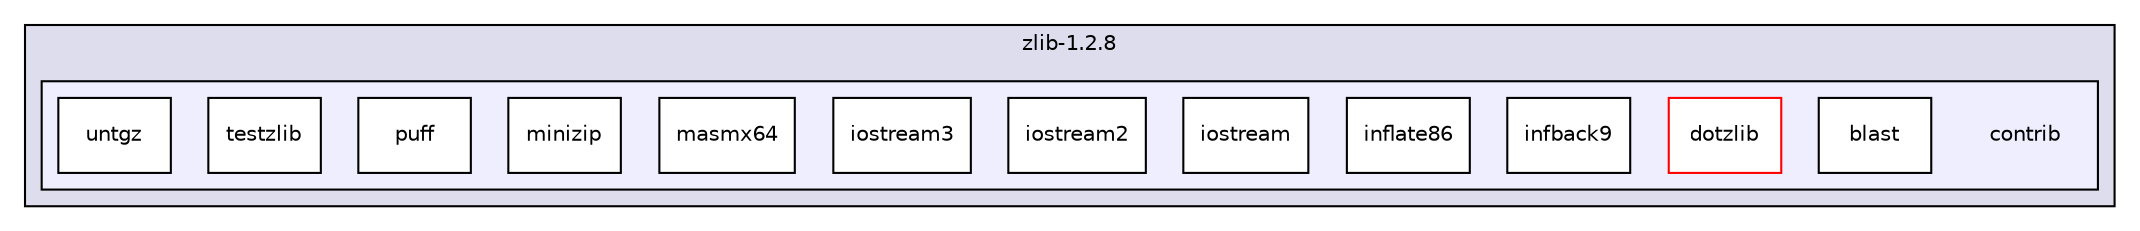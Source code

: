 digraph "zlib/zlib-1.2.8/contrib" {
  compound=true
  node [ fontsize="10", fontname="Helvetica"];
  edge [ labelfontsize="10", labelfontname="Helvetica"];
  subgraph clusterdir_ee608a8abb8a8878bf325fc634e1cabc {
    graph [ bgcolor="#ddddee", pencolor="black", label="zlib-1.2.8" fontname="Helvetica", fontsize="10", URL="dir_ee608a8abb8a8878bf325fc634e1cabc.html"]
  subgraph clusterdir_e0c029cd5149dae73dc2b47aa4b1f108 {
    graph [ bgcolor="#eeeeff", pencolor="black", label="" URL="dir_e0c029cd5149dae73dc2b47aa4b1f108.html"];
    dir_e0c029cd5149dae73dc2b47aa4b1f108 [shape=plaintext label="contrib"];
    dir_fa2b918e00ed00f25f378ff0e5c6a868 [shape=box label="blast" color="black" fillcolor="white" style="filled" URL="dir_fa2b918e00ed00f25f378ff0e5c6a868.html"];
    dir_fe3ceb25ca395b6dc476c6b728b02248 [shape=box label="dotzlib" color="red" fillcolor="white" style="filled" URL="dir_fe3ceb25ca395b6dc476c6b728b02248.html"];
    dir_26fab2b88703e7c9947074b02bb22673 [shape=box label="infback9" color="black" fillcolor="white" style="filled" URL="dir_26fab2b88703e7c9947074b02bb22673.html"];
    dir_64f1a8c227cecaf8beb036141d1e3430 [shape=box label="inflate86" color="black" fillcolor="white" style="filled" URL="dir_64f1a8c227cecaf8beb036141d1e3430.html"];
    dir_1ef98d24809be2b2bcbad82987084e9a [shape=box label="iostream" color="black" fillcolor="white" style="filled" URL="dir_1ef98d24809be2b2bcbad82987084e9a.html"];
    dir_216da6e19b2ed6d26f652968449f9a18 [shape=box label="iostream2" color="black" fillcolor="white" style="filled" URL="dir_216da6e19b2ed6d26f652968449f9a18.html"];
    dir_a8fea5ec03e433c137caafae55972a76 [shape=box label="iostream3" color="black" fillcolor="white" style="filled" URL="dir_a8fea5ec03e433c137caafae55972a76.html"];
    dir_b19af6db2284fea4e0d19dcaaa5e9cf6 [shape=box label="masmx64" color="black" fillcolor="white" style="filled" URL="dir_b19af6db2284fea4e0d19dcaaa5e9cf6.html"];
    dir_e28247565dab7b2155a19cefd8767db4 [shape=box label="minizip" color="black" fillcolor="white" style="filled" URL="dir_e28247565dab7b2155a19cefd8767db4.html"];
    dir_e4bd0115b9024a3dbf6e8a0f2e4eec9d [shape=box label="puff" color="black" fillcolor="white" style="filled" URL="dir_e4bd0115b9024a3dbf6e8a0f2e4eec9d.html"];
    dir_b8cf0f9be44ed826a2d908317d328e78 [shape=box label="testzlib" color="black" fillcolor="white" style="filled" URL="dir_b8cf0f9be44ed826a2d908317d328e78.html"];
    dir_e6c8dc50db3ead1e3540f2492e1b5a99 [shape=box label="untgz" color="black" fillcolor="white" style="filled" URL="dir_e6c8dc50db3ead1e3540f2492e1b5a99.html"];
  }
  }
}
